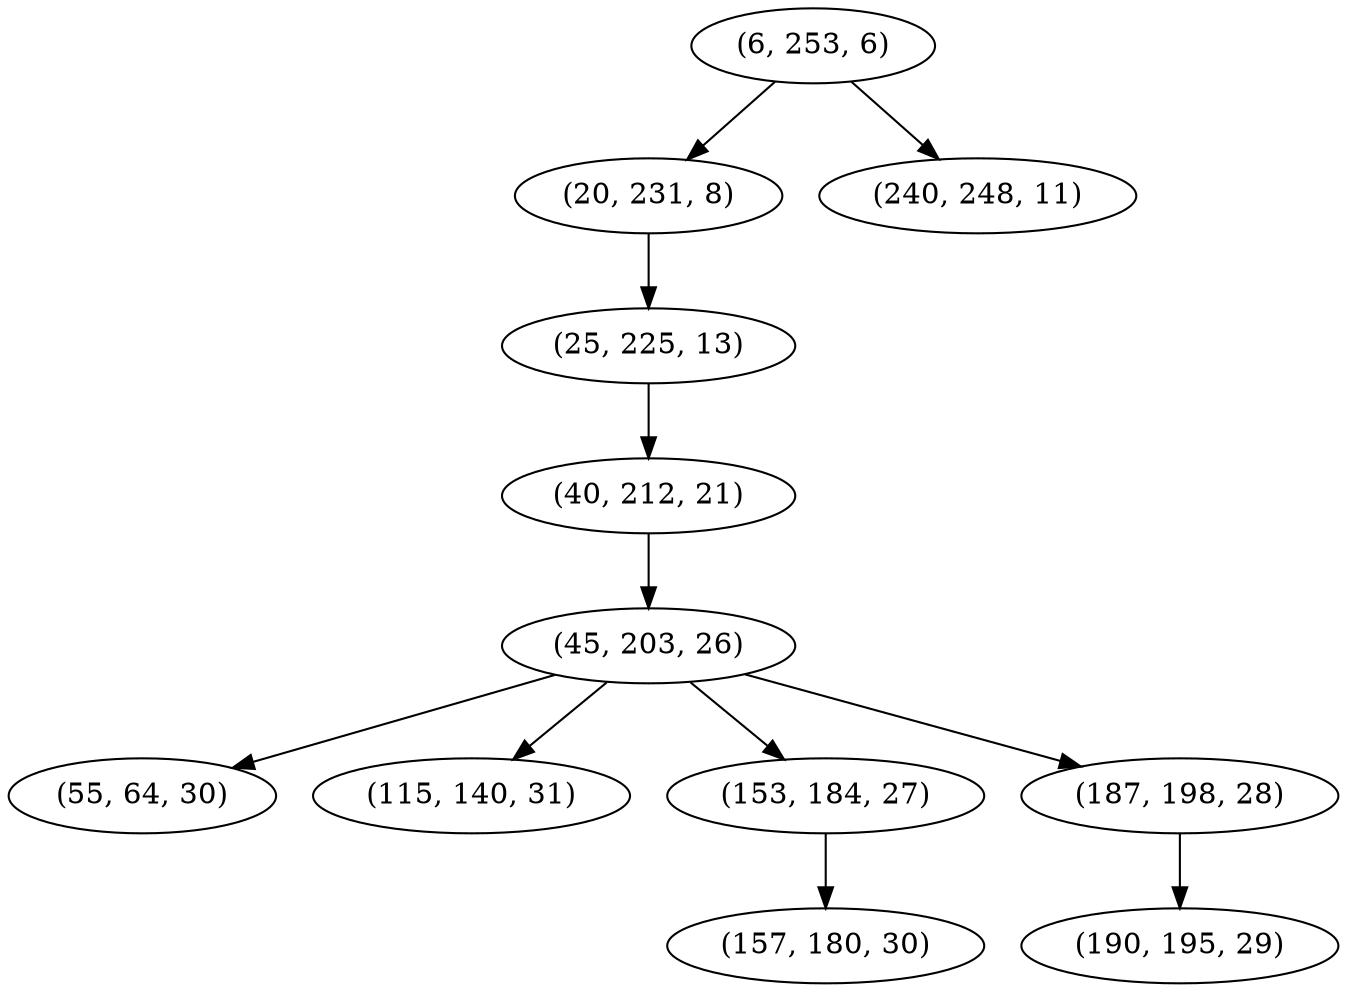 digraph tree {
    "(6, 253, 6)";
    "(20, 231, 8)";
    "(25, 225, 13)";
    "(40, 212, 21)";
    "(45, 203, 26)";
    "(55, 64, 30)";
    "(115, 140, 31)";
    "(153, 184, 27)";
    "(157, 180, 30)";
    "(187, 198, 28)";
    "(190, 195, 29)";
    "(240, 248, 11)";
    "(6, 253, 6)" -> "(20, 231, 8)";
    "(6, 253, 6)" -> "(240, 248, 11)";
    "(20, 231, 8)" -> "(25, 225, 13)";
    "(25, 225, 13)" -> "(40, 212, 21)";
    "(40, 212, 21)" -> "(45, 203, 26)";
    "(45, 203, 26)" -> "(55, 64, 30)";
    "(45, 203, 26)" -> "(115, 140, 31)";
    "(45, 203, 26)" -> "(153, 184, 27)";
    "(45, 203, 26)" -> "(187, 198, 28)";
    "(153, 184, 27)" -> "(157, 180, 30)";
    "(187, 198, 28)" -> "(190, 195, 29)";
}
